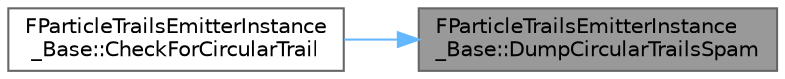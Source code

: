 digraph "FParticleTrailsEmitterInstance_Base::DumpCircularTrailsSpam"
{
 // INTERACTIVE_SVG=YES
 // LATEX_PDF_SIZE
  bgcolor="transparent";
  edge [fontname=Helvetica,fontsize=10,labelfontname=Helvetica,labelfontsize=10];
  node [fontname=Helvetica,fontsize=10,shape=box,height=0.2,width=0.4];
  rankdir="RL";
  Node1 [id="Node000001",label="FParticleTrailsEmitterInstance\l_Base::DumpCircularTrailsSpam",height=0.2,width=0.4,color="gray40", fillcolor="grey60", style="filled", fontcolor="black",tooltip=" "];
  Node1 -> Node2 [id="edge1_Node000001_Node000002",dir="back",color="steelblue1",style="solid",tooltip=" "];
  Node2 [id="Node000002",label="FParticleTrailsEmitterInstance\l_Base::CheckForCircularTrail",height=0.2,width=0.4,color="grey40", fillcolor="white", style="filled",URL="$d1/da5/structFParticleTrailsEmitterInstance__Base.html#a0934ad317f7ba713e124b916c81f646a",tooltip=" "];
}
